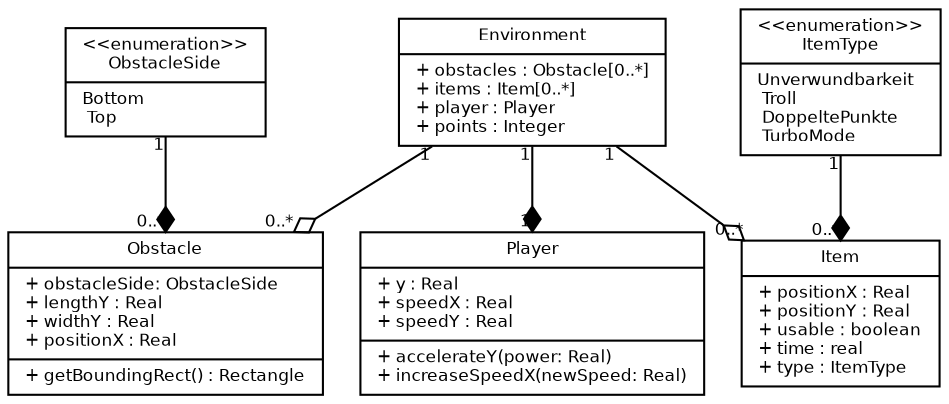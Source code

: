digraph G {
    fontname = "Bitstream Vera Sans"
    fontsize = 8

    node [
        fontname = "Bitstream Vera Sans"
        fontsize = 8
        shape = "record"
    ]

    edge [
        fontname = "Bitstream Vera Sans"
        fontsize = 8
    ]

    Environment [
        label = "{Environment|+ obstacles : Obstacle[0..*]\l+ items : Item[0..*]\l+ player : Player\l+ points : Integer\l}"
    ]

    Obstacle [
        label = "{Obstacle|+ obstacleSide: ObstacleSide\l+ lengthY : Real\l+ widthY : Real\l+ positionX : Real\l|+ getBoundingRect() : Rectangle\l}"
    ]       

    Item [
        label = "{Item|+ positionX : Real\l+ positionY : Real\l+ usable : boolean\l+ time : real\l+ type : ItemType\l}"
    ]

    Player [
        label = "{Player|+ y : Real\l+ speedX : Real\l+ speedY : Real\l|+ accelerateY(power: Real)\l+ increaseSpeedX(newSpeed: Real)\l}"
    ]
    
    ObstacleSide [
        label = "{\<\<enumeration\>\>\nObstacleSide| Bottom\l Top\l}"
    ]

    ItemType [
        label = "{\<\<enumeration\>\>\nItemType| Unverwundbarkeit\l Troll\l DoppeltePunkte\l TurboMode\l}"
    ]

    edge [
        arrowhead = "diamond"

        headlabel = "0..*"
        taillabel = "1"
    ] 
    ObstacleSide -> Obstacle


    edge [
        arrowhead = "diamond"

        headlabel = "0..*"
        taillabel = "1"
    ] 
    ItemType -> Item

    edge [
        arrowhead = "odiamond"

        headlabel = "0..*"
        taillabel = "1"
    ] 
    Environment -> Obstacle
    Environment -> Item 

    edge [
        arrowhead = "diamond"

        headlabel = "1"
        taillabel = "1"
    ] 
    Environment -> Player
}    
